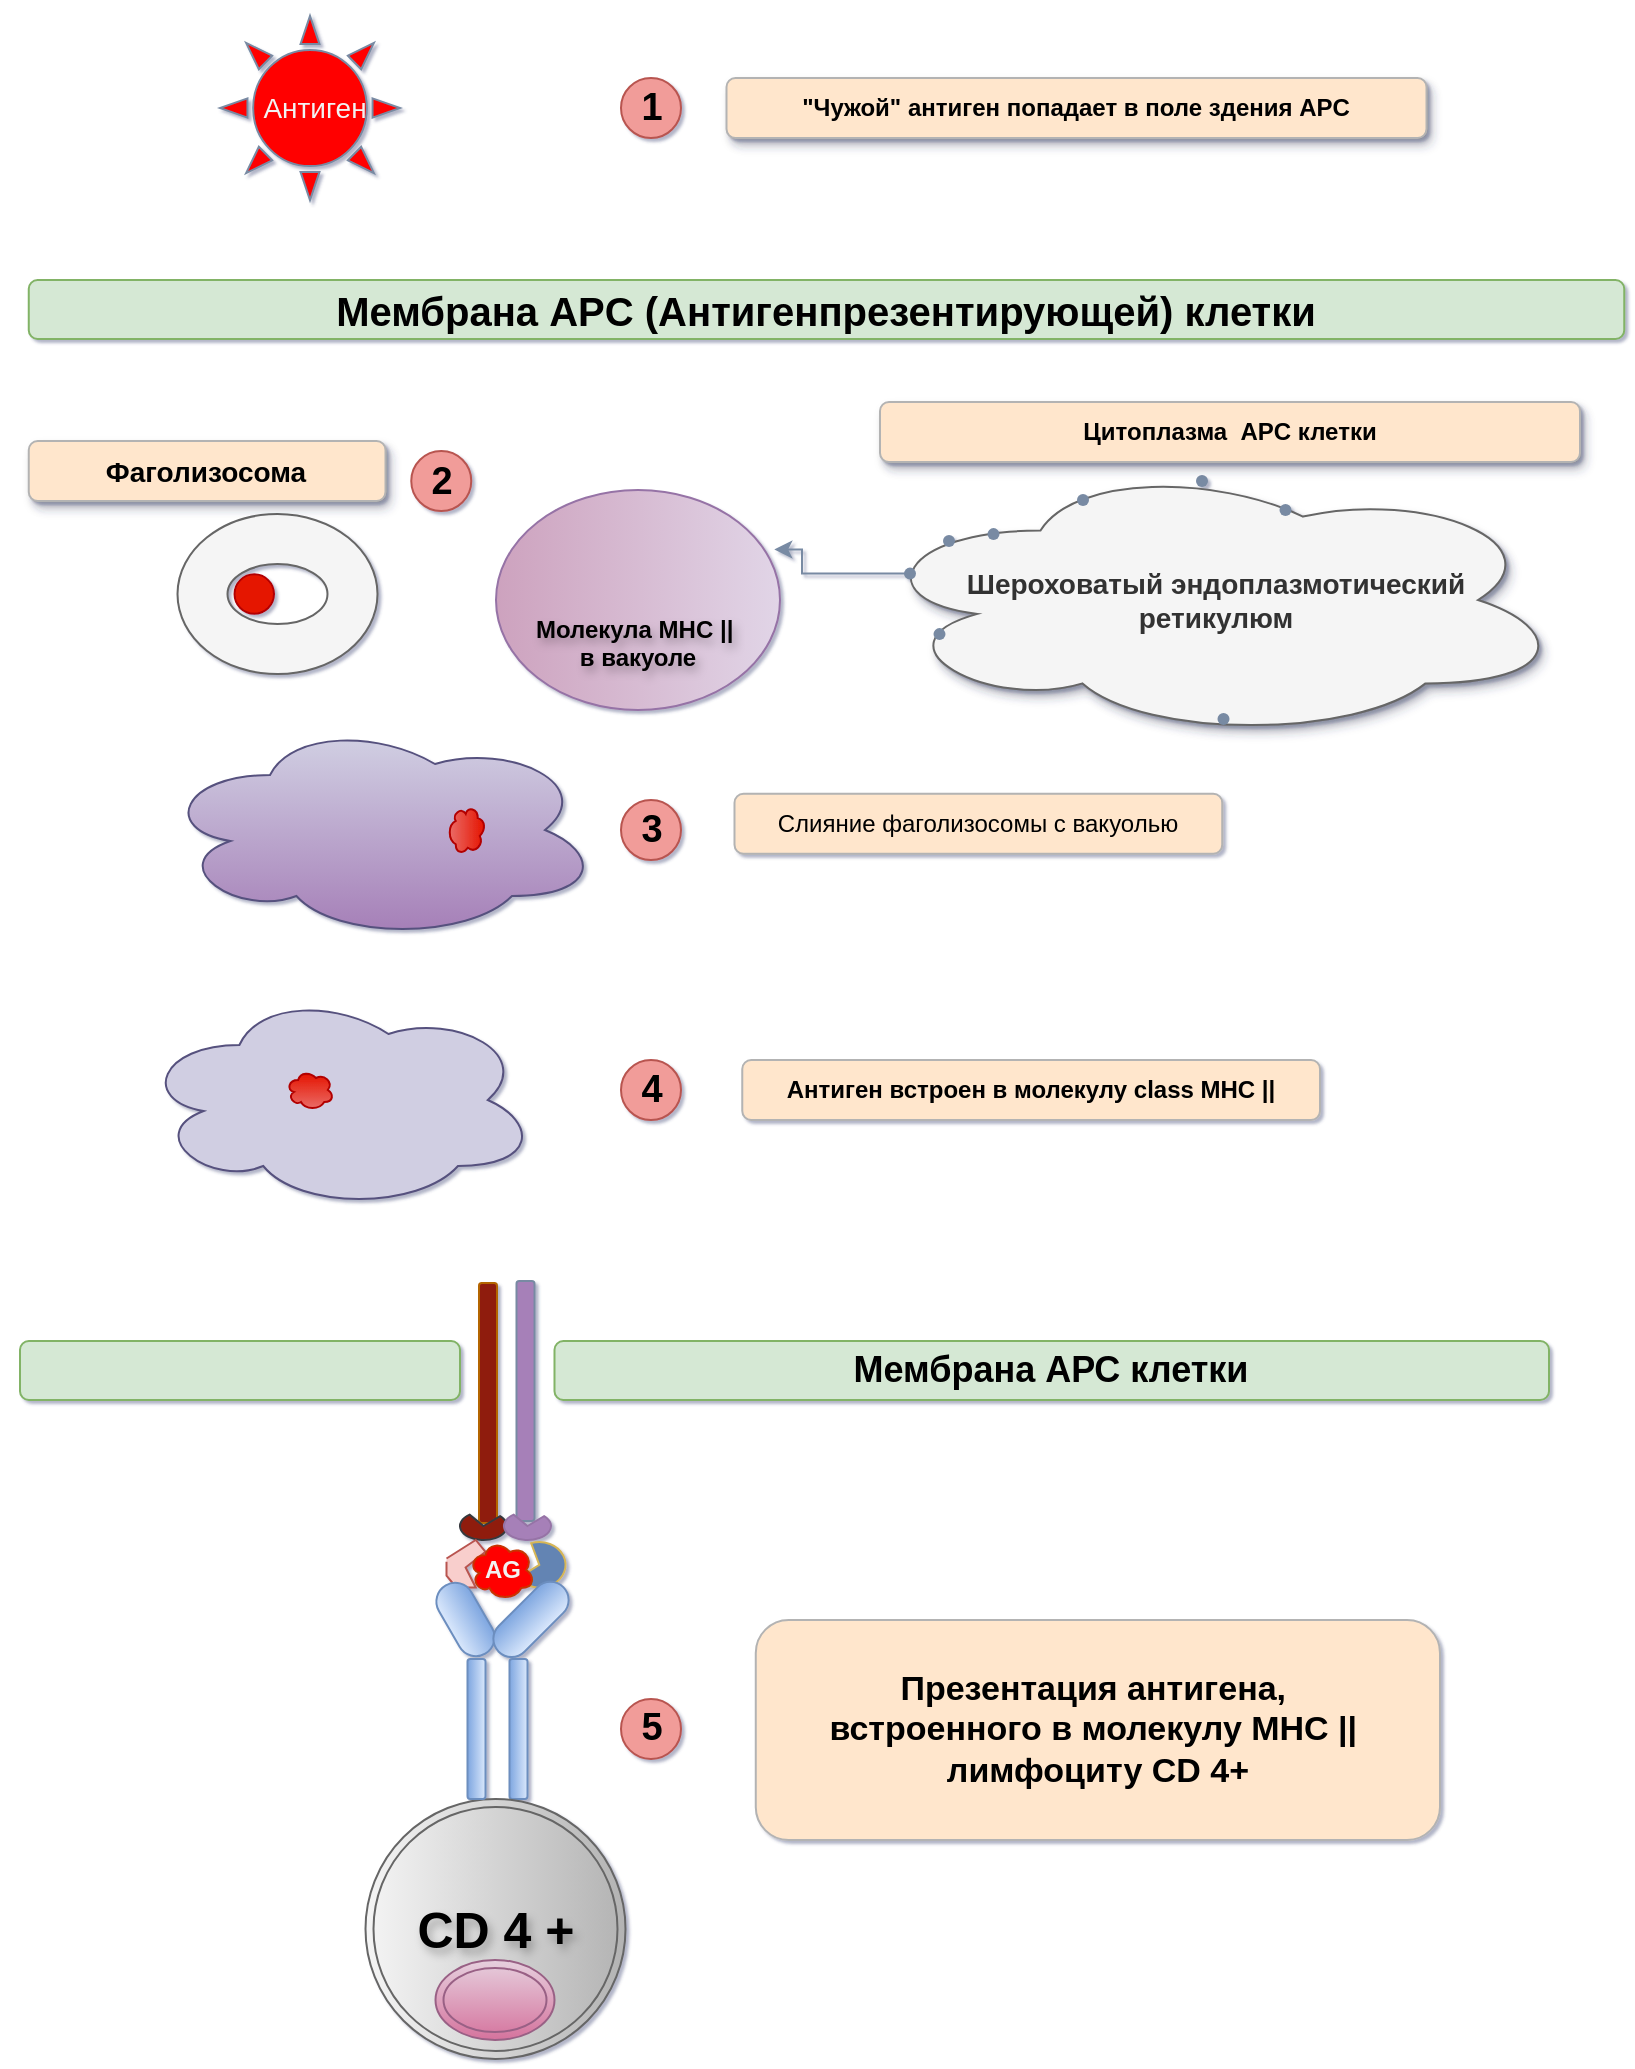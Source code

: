 <mxfile version="24.4.4" type="github">
  <diagram name="Page-1" id="I0w_Y1SDjQplal9jRkme">
    <mxGraphModel dx="1073" dy="586" grid="1" gridSize="10" guides="1" tooltips="1" connect="1" arrows="1" fold="1" page="1" pageScale="1" pageWidth="850" pageHeight="1100" background="none" math="0" shadow="1">
      <root>
        <mxCell id="0" />
        <mxCell id="1" parent="0" />
        <mxCell id="4T7Pvb7bkrj_Sx7_u97C-87" value="" style="shape=image;html=1;verticalAlign=top;verticalLabelPosition=bottom;labelBackgroundColor=none;imageAspect=0;aspect=fixed;image=https://cdn2.iconfinder.com/data/icons/css-vol-3/24/shape-zigzag-128.png;direction=north;fillColor=#B2C9AB;strokeColor=#788AA3;fontColor=#46495D;" parent="1" vertex="1">
          <mxGeometry as="geometry" />
        </mxCell>
        <mxCell id="4T7Pvb7bkrj_Sx7_u97C-538" value="&lt;font style=&quot;font-size: 14px;&quot;&gt;&lt;b&gt;Шероховатый эндоплазмотический&lt;/b&gt;&lt;/font&gt;&lt;div style=&quot;font-size: 14px;&quot;&gt;&lt;font style=&quot;font-size: 14px;&quot;&gt;&lt;b&gt;ретикулюм&lt;/b&gt;&lt;/font&gt;&lt;/div&gt;" style="ellipse;shape=cloud;whiteSpace=wrap;html=1;fillColor=#f5f5f5;strokeColor=#666666;textShadow=0;shadow=1;labelBackgroundColor=none;gradientDirection=east;fontColor=#333333;" parent="1" vertex="1">
          <mxGeometry x="432.75" y="230.5" width="350" height="139" as="geometry" />
        </mxCell>
        <mxCell id="4T7Pvb7bkrj_Sx7_u97C-541" value="" style="shape=waypoint;sketch=0;fillStyle=solid;size=6;pointerEvents=1;points=[];fillColor=none;resizable=0;rotatable=0;perimeter=centerPerimeter;snapToPoint=1;labelBackgroundColor=none;strokeColor=#788AA3;fontColor=#46495D;" parent="1" vertex="1">
          <mxGeometry x="464.5" y="260.5" width="20" height="20" as="geometry" />
        </mxCell>
        <mxCell id="4T7Pvb7bkrj_Sx7_u97C-542" value="" style="shape=waypoint;sketch=0;fillStyle=solid;size=6;pointerEvents=1;points=[];fillColor=none;resizable=0;rotatable=0;perimeter=centerPerimeter;snapToPoint=1;labelBackgroundColor=none;strokeColor=#788AA3;fontColor=#46495D;" parent="1" vertex="1">
          <mxGeometry x="459.75" y="307.06" width="20" height="20" as="geometry" />
        </mxCell>
        <mxCell id="4T7Pvb7bkrj_Sx7_u97C-544" value="" style="shape=waypoint;sketch=0;fillStyle=solid;size=6;pointerEvents=1;points=[];fillColor=none;resizable=0;rotatable=0;perimeter=centerPerimeter;snapToPoint=1;labelBackgroundColor=none;strokeColor=#788AA3;fontColor=#46495D;" parent="1" vertex="1">
          <mxGeometry x="486.75" y="257.06" width="20" height="20" as="geometry" />
        </mxCell>
        <mxCell id="4T7Pvb7bkrj_Sx7_u97C-1362" value="" style="edgeStyle=orthogonalEdgeStyle;rounded=0;orthogonalLoop=1;jettySize=auto;html=1;strokeColor=#788AA3;fontColor=#46495D;fillColor=#B2C9AB;entryX=0.27;entryY=0.02;entryDx=0;entryDy=0;entryPerimeter=0;" parent="1" source="4T7Pvb7bkrj_Sx7_u97C-545" target="4T7Pvb7bkrj_Sx7_u97C-1264" edge="1">
          <mxGeometry relative="1" as="geometry">
            <mxPoint x="400" y="340" as="targetPoint" />
            <Array as="points">
              <mxPoint x="401" y="287" />
              <mxPoint x="401" y="275" />
            </Array>
          </mxGeometry>
        </mxCell>
        <mxCell id="4T7Pvb7bkrj_Sx7_u97C-545" value="" style="shape=waypoint;sketch=0;fillStyle=solid;size=6;pointerEvents=1;points=[];fillColor=none;resizable=0;rotatable=0;perimeter=centerPerimeter;snapToPoint=1;labelBackgroundColor=none;strokeColor=#788AA3;fontColor=#46495D;" parent="1" vertex="1">
          <mxGeometry x="445" y="276.81" width="20" height="20" as="geometry" />
        </mxCell>
        <mxCell id="4T7Pvb7bkrj_Sx7_u97C-546" value="" style="shape=waypoint;sketch=0;fillStyle=solid;size=6;pointerEvents=1;points=[];fillColor=none;resizable=0;rotatable=0;perimeter=centerPerimeter;snapToPoint=1;labelBackgroundColor=none;strokeColor=#788AA3;fontColor=#46495D;" parent="1" vertex="1">
          <mxGeometry x="601.75" y="349.5" width="20" height="20" as="geometry" />
        </mxCell>
        <mxCell id="4T7Pvb7bkrj_Sx7_u97C-547" value="" style="shape=waypoint;sketch=0;fillStyle=solid;size=6;pointerEvents=1;points=[];fillColor=none;resizable=0;rotatable=0;perimeter=centerPerimeter;snapToPoint=1;labelBackgroundColor=none;strokeColor=#788AA3;fontColor=#46495D;" parent="1" vertex="1">
          <mxGeometry x="531.5" y="240" width="20" height="20" as="geometry" />
        </mxCell>
        <mxCell id="4T7Pvb7bkrj_Sx7_u97C-548" value="" style="shape=waypoint;sketch=0;fillStyle=solid;size=6;pointerEvents=1;points=[];fillColor=none;resizable=0;rotatable=0;perimeter=centerPerimeter;snapToPoint=1;labelBackgroundColor=none;strokeColor=#788AA3;fontColor=#46495D;" parent="1" vertex="1">
          <mxGeometry x="591" y="230.5" width="20" height="20" as="geometry" />
        </mxCell>
        <mxCell id="4T7Pvb7bkrj_Sx7_u97C-549" value="" style="shape=waypoint;sketch=0;fillStyle=solid;size=6;pointerEvents=1;points=[];fillColor=none;resizable=0;rotatable=0;perimeter=centerPerimeter;snapToPoint=1;labelBackgroundColor=none;strokeColor=#788AA3;fontColor=#46495D;" parent="1" vertex="1">
          <mxGeometry x="632.75" y="245" width="20" height="20" as="geometry" />
        </mxCell>
        <mxCell id="4T7Pvb7bkrj_Sx7_u97C-783" style="edgeStyle=none;rounded=0;orthogonalLoop=1;jettySize=auto;html=1;exitX=0;exitY=0.5;exitDx=0;exitDy=0;labelBackgroundColor=none;strokeColor=#788AA3;fontColor=default;" parent="1" edge="1">
          <mxGeometry relative="1" as="geometry">
            <mxPoint x="244.75" y="698.5" as="sourcePoint" />
            <mxPoint x="244.75" y="698.5" as="targetPoint" />
          </mxGeometry>
        </mxCell>
        <mxCell id="4T7Pvb7bkrj_Sx7_u97C-841" style="edgeStyle=none;rounded=0;orthogonalLoop=1;jettySize=auto;html=1;exitX=0;exitY=0.5;exitDx=0;exitDy=0;labelBackgroundColor=none;strokeColor=#788AA3;fontColor=default;" parent="1" edge="1">
          <mxGeometry relative="1" as="geometry">
            <mxPoint x="238.75" y="706" as="sourcePoint" />
            <mxPoint x="238.75" y="706" as="targetPoint" />
          </mxGeometry>
        </mxCell>
        <mxCell id="4T7Pvb7bkrj_Sx7_u97C-890" style="edgeStyle=none;rounded=0;orthogonalLoop=1;jettySize=auto;html=1;exitX=0;exitY=0.5;exitDx=0;exitDy=0;labelBackgroundColor=none;strokeColor=#788AA3;fontColor=default;" parent="1" edge="1">
          <mxGeometry relative="1" as="geometry">
            <mxPoint x="248.75" y="716" as="sourcePoint" />
            <mxPoint x="248.75" y="716" as="targetPoint" />
          </mxGeometry>
        </mxCell>
        <mxCell id="4T7Pvb7bkrj_Sx7_u97C-1222" value="" style="rounded=1;whiteSpace=wrap;html=1;direction=south;fillColor=#A680B8;strokeColor=#788AA3;labelBackgroundColor=none;fontColor=#46495D;" parent="1" vertex="1">
          <mxGeometry x="258.25" y="640.5" width="9" height="120" as="geometry" />
        </mxCell>
        <mxCell id="4T7Pvb7bkrj_Sx7_u97C-1223" value="" style="rounded=1;whiteSpace=wrap;html=1;direction=south;fillColor=#8F1E11;strokeColor=#b46504;labelBackgroundColor=none;" parent="1" vertex="1">
          <mxGeometry x="239.5" y="641.5" width="9" height="120" as="geometry" />
        </mxCell>
        <mxCell id="4T7Pvb7bkrj_Sx7_u97C-1228" value="" style="verticalLabelPosition=bottom;verticalAlign=top;html=1;shape=mxgraph.basic.pie;startAngle=0.125;endAngle=0.9;direction=east;fillColor=#8F1E11;strokeColor=#36393d;labelBackgroundColor=none;" parent="1" vertex="1">
          <mxGeometry x="230" y="756.01" width="23.5" height="13.99" as="geometry" />
        </mxCell>
        <mxCell id="4T7Pvb7bkrj_Sx7_u97C-1233" value="" style="verticalLabelPosition=bottom;verticalAlign=top;html=1;shape=mxgraph.basic.pie;startAngle=0.125;endAngle=0.9;direction=east;fillColor=#A680B8;strokeColor=#9673a6;labelBackgroundColor=none;" parent="1" vertex="1">
          <mxGeometry x="252" y="756" width="23.5" height="13.99" as="geometry" />
        </mxCell>
        <mxCell id="4T7Pvb7bkrj_Sx7_u97C-1235" value="" style="verticalLabelPosition=bottom;verticalAlign=top;html=1;shape=mxgraph.basic.polygon;polyCoords=[[0,0.39],[0.75,0],[1,0.25],[0.49,0.58],[0.75,1],[0.25,1],[0,0.75],[0,0.46]];polyline=1;fillColor=#f8cecc;direction=east;strokeColor=#b85450;labelBackgroundColor=none;" parent="1" vertex="1">
          <mxGeometry x="223.25" y="769.99" width="19.5" height="23.75" as="geometry" />
        </mxCell>
        <mxCell id="4T7Pvb7bkrj_Sx7_u97C-1236" value="" style="verticalLabelPosition=bottom;verticalAlign=top;html=1;shape=mxgraph.basic.pie;startAngle=0.2;endAngle=0.9;direction=north;fillColor=#6484B3;strokeColor=#d6b656;labelBackgroundColor=none;" parent="1" vertex="1">
          <mxGeometry x="256.495" y="770.995" width="26.26" height="22.75" as="geometry" />
        </mxCell>
        <mxCell id="4T7Pvb7bkrj_Sx7_u97C-1237" value="&lt;b&gt;&lt;font color=&quot;#f2f2f2&quot;&gt;AG&lt;/font&gt;&lt;/b&gt;" style="ellipse;shape=cloud;whiteSpace=wrap;html=1;fillColor=#FF0000;fontColor=#000000;strokeColor=#C73500;labelBackgroundColor=none;" parent="1" vertex="1">
          <mxGeometry x="234.5" y="770" width="32.75" height="30" as="geometry" />
        </mxCell>
        <mxCell id="4T7Pvb7bkrj_Sx7_u97C-1239" value="" style="rounded=1;whiteSpace=wrap;html=1;direction=south;rotation=-30;arcSize=50;fillColor=#dae8fc;strokeColor=#6c8ebf;labelBackgroundColor=none;gradientColor=#7ea6e0;gradientDirection=north;" parent="1" vertex="1">
          <mxGeometry x="223.37" y="790" width="18.77" height="39.44" as="geometry" />
        </mxCell>
        <mxCell id="4T7Pvb7bkrj_Sx7_u97C-1240" value="" style="rounded=1;whiteSpace=wrap;html=1;direction=west;rotation=-45;arcSize=50;fillColor=#dae8fc;strokeColor=#6c8ebf;labelBackgroundColor=none;gradientColor=#7ea6e0;" parent="1" vertex="1">
          <mxGeometry x="242.66" y="800.62" width="45.68" height="18.2" as="geometry" />
        </mxCell>
        <mxCell id="4T7Pvb7bkrj_Sx7_u97C-1247" value="" style="rounded=1;whiteSpace=wrap;html=1;direction=south;fillColor=#dae8fc;strokeColor=#6c8ebf;labelBackgroundColor=none;gradientColor=#7ea6e0;" parent="1" vertex="1">
          <mxGeometry x="254.75" y="829.44" width="9" height="70" as="geometry" />
        </mxCell>
        <mxCell id="4T7Pvb7bkrj_Sx7_u97C-1251" value="" style="ellipse;shape=cloud;whiteSpace=wrap;html=1;fillColor=#d0cee2;strokeColor=#56517e;labelBackgroundColor=none;gradientColor=#A680B8;" parent="1" vertex="1">
          <mxGeometry x="80" y="360" width="220" height="110" as="geometry" />
        </mxCell>
        <mxCell id="4T7Pvb7bkrj_Sx7_u97C-1252" value="" style="shape=image;html=1;verticalAlign=top;verticalLabelPosition=bottom;labelBackgroundColor=none;imageAspect=0;aspect=fixed;image=https://cdn2.iconfinder.com/data/icons/social-media-2198/64/y_social_media_network-128.png;direction=west;fillColor=#B2C9AB;strokeColor=#788AA3;fontColor=#46495D;" parent="1" vertex="1">
          <mxGeometry x="120" y="350" width="120" height="120" as="geometry" />
        </mxCell>
        <mxCell id="4T7Pvb7bkrj_Sx7_u97C-1264" value="&lt;br&gt;&lt;div&gt;&lt;b&gt;&lt;br&gt;&lt;/b&gt;&lt;/div&gt;&lt;div&gt;&lt;b&gt;&lt;br&gt;&lt;/b&gt;&lt;/div&gt;&lt;div&gt;&lt;b&gt;Молекула MHC ||&amp;nbsp;&lt;/b&gt;&lt;div&gt;&lt;b&gt;в вакуоле&lt;/b&gt;&lt;/div&gt;&lt;/div&gt;" style="ellipse;whiteSpace=wrap;html=1;direction=south;fillColor=#e1d5e7;strokeColor=#9673a6;labelBackgroundColor=none;gradientColor=#CDA2BE;textShadow=1;" parent="1" vertex="1">
          <mxGeometry x="248" y="245" width="142" height="110" as="geometry" />
        </mxCell>
        <mxCell id="4T7Pvb7bkrj_Sx7_u97C-1266" value="" style="ellipse;shape=cloud;whiteSpace=wrap;html=1;fillColor=#d0cee2;strokeColor=#56517e;labelBackgroundColor=none;" parent="1" vertex="1">
          <mxGeometry x="70" y="495" width="198.75" height="110" as="geometry" />
        </mxCell>
        <mxCell id="4T7Pvb7bkrj_Sx7_u97C-1270" value="&lt;b&gt;&lt;font style=&quot;font-size: 25px;&quot;&gt;CD 4 +&lt;/font&gt;&lt;/b&gt;" style="ellipse;shape=doubleEllipse;whiteSpace=wrap;html=1;aspect=fixed;fillColor=#f5f5f5;strokeColor=#666666;gradientDirection=east;labelBackgroundColor=none;gradientColor=#b3b3b3;textShadow=1;" parent="1" vertex="1">
          <mxGeometry x="182.75" y="899.44" width="130" height="130" as="geometry" />
        </mxCell>
        <mxCell id="4T7Pvb7bkrj_Sx7_u97C-1271" value="" style="ellipse;shape=doubleEllipse;whiteSpace=wrap;html=1;fillColor=#e6d0de;strokeColor=#996185;labelBackgroundColor=none;gradientColor=#d5739d;" parent="1" vertex="1">
          <mxGeometry x="217.75" y="980" width="59.5" height="40" as="geometry" />
        </mxCell>
        <mxCell id="4T7Pvb7bkrj_Sx7_u97C-1273" value="" style="verticalLabelPosition=bottom;verticalAlign=top;html=1;shape=mxgraph.basic.donut;dx=25;fillColor=#f5f5f5;strokeColor=#666666;labelBackgroundColor=none;gradientColor=none;" parent="1" vertex="1">
          <mxGeometry x="88.75" y="257.06" width="100" height="80" as="geometry" />
        </mxCell>
        <mxCell id="4T7Pvb7bkrj_Sx7_u97C-1281" value="" style="ellipse;whiteSpace=wrap;html=1;aspect=fixed;fillColor=#e51400;fontColor=#ffffff;strokeColor=#B20000;labelBackgroundColor=none;" parent="1" vertex="1">
          <mxGeometry x="117.25" y="287.18" width="19.75" height="19.75" as="geometry" />
        </mxCell>
        <mxCell id="4T7Pvb7bkrj_Sx7_u97C-1283" value="" style="ellipse;shape=cloud;whiteSpace=wrap;html=1;fillColor=#e51400;strokeColor=#B20000;direction=south;labelBackgroundColor=none;fontColor=#ffffff;gradientColor=#EA6B66;" parent="1" vertex="1">
          <mxGeometry x="223.875" y="403.125" width="20" height="23.75" as="geometry" />
        </mxCell>
        <mxCell id="4T7Pvb7bkrj_Sx7_u97C-1284" value="" style="ellipse;shape=cloud;whiteSpace=wrap;html=1;fillColor=#e51400;strokeColor=#B20000;labelBackgroundColor=none;fontColor=#ffffff;gradientColor=#EA6B66;" parent="1" vertex="1">
          <mxGeometry x="143.13" y="535" width="23.75" height="20" as="geometry" />
        </mxCell>
        <mxCell id="4T7Pvb7bkrj_Sx7_u97C-1301" value="&lt;b&gt;&quot;Чужой&quot; антиген попадает в поле здения APC&lt;/b&gt;" style="rounded=1;whiteSpace=wrap;html=1;labelBackgroundColor=none;fillColor=#ffe6cc;strokeColor=#B3B3B3;glass=0;shadow=1;" parent="1" vertex="1">
          <mxGeometry x="363.25" y="39" width="350" height="30" as="geometry" />
        </mxCell>
        <mxCell id="4T7Pvb7bkrj_Sx7_u97C-1302" value="&lt;font style=&quot;font-size: 19px;&quot;&gt;&lt;b&gt;1&lt;/b&gt;&lt;/font&gt;" style="ellipse;whiteSpace=wrap;html=1;aspect=fixed;labelBackgroundColor=none;fillColor=#F19C99;strokeColor=#b85450;" parent="1" vertex="1">
          <mxGeometry x="310.5" y="39" width="30" height="30" as="geometry" />
        </mxCell>
        <mxCell id="4T7Pvb7bkrj_Sx7_u97C-1303" value="&lt;span style=&quot;font-size: 19px;&quot;&gt;&lt;b&gt;2&lt;/b&gt;&lt;/span&gt;" style="ellipse;whiteSpace=wrap;html=1;aspect=fixed;labelBackgroundColor=none;fillColor=#F19C99;strokeColor=#b85450;" parent="1" vertex="1">
          <mxGeometry x="205.63" y="225.5" width="30" height="30" as="geometry" />
        </mxCell>
        <mxCell id="4T7Pvb7bkrj_Sx7_u97C-1306" value="&lt;span style=&quot;font-size: 19px;&quot;&gt;&lt;b&gt;3&lt;/b&gt;&lt;/span&gt;" style="ellipse;whiteSpace=wrap;html=1;aspect=fixed;labelBackgroundColor=none;fillColor=#F19C99;strokeColor=#b85450;" parent="1" vertex="1">
          <mxGeometry x="310.5" y="400" width="30" height="30" as="geometry" />
        </mxCell>
        <mxCell id="4T7Pvb7bkrj_Sx7_u97C-1307" value="&lt;span style=&quot;font-size: 19px;&quot;&gt;&lt;b&gt;4&lt;/b&gt;&lt;/span&gt;" style="ellipse;whiteSpace=wrap;html=1;aspect=fixed;labelBackgroundColor=none;fillColor=#F19C99;strokeColor=#b85450;" parent="1" vertex="1">
          <mxGeometry x="310.5" y="530" width="30" height="30" as="geometry" />
        </mxCell>
        <mxCell id="4T7Pvb7bkrj_Sx7_u97C-1308" value="&lt;span style=&quot;font-size: 19px;&quot;&gt;&lt;b&gt;5&lt;/b&gt;&lt;/span&gt;" style="ellipse;whiteSpace=wrap;html=1;aspect=fixed;labelBackgroundColor=none;fillColor=#F19C99;strokeColor=#b85450;" parent="1" vertex="1">
          <mxGeometry x="310.5" y="849.44" width="30" height="30" as="geometry" />
        </mxCell>
        <mxCell id="4T7Pvb7bkrj_Sx7_u97C-1312" value="&lt;b&gt;Цитоплазма&amp;nbsp; APC клетки&lt;/b&gt;" style="rounded=1;whiteSpace=wrap;html=1;labelBackgroundColor=none;fillColor=#ffe6cc;strokeColor=#B3B3B3;glass=0;shadow=1;" parent="1" vertex="1">
          <mxGeometry x="440" y="201" width="350" height="30" as="geometry" />
        </mxCell>
        <mxCell id="4T7Pvb7bkrj_Sx7_u97C-1315" value="" style="verticalLabelPosition=bottom;verticalAlign=top;html=1;shape=mxgraph.basic.sun;strokeColor=#788AA3;fontColor=#46495D;fillColor=#FF0000;" parent="1" vertex="1">
          <mxGeometry x="110" y="8" width="90" height="92" as="geometry" />
        </mxCell>
        <mxCell id="4T7Pvb7bkrj_Sx7_u97C-1316" value="Антиген" style="text;html=1;align=center;verticalAlign=middle;resizable=0;points=[];autosize=1;fontSize=14;fontColor=#F2F2F2;" parent="1" vertex="1">
          <mxGeometry x="117.25" y="39" width="80" height="30" as="geometry" />
        </mxCell>
        <mxCell id="4T7Pvb7bkrj_Sx7_u97C-1322" value="" style="shape=partialRectangle;whiteSpace=wrap;html=1;top=0;left=0;fillColor=none;strokeColor=#788AA3;fontColor=#46495D;" parent="1" vertex="1">
          <mxGeometry x="430" y="530" width="50" as="geometry" />
        </mxCell>
        <mxCell id="4T7Pvb7bkrj_Sx7_u97C-1347" value="" style="shape=image;html=1;verticalAlign=top;verticalLabelPosition=bottom;labelBackgroundColor=#ffffff;imageAspect=0;aspect=fixed;image=https://cdn2.iconfinder.com/data/icons/social-media-2198/64/y_social_media_network-128.png;strokeColor=#788AA3;fontColor=#46495D;fillColor=#B2C9AB;" parent="1" vertex="1">
          <mxGeometry x="275.5" y="232.25" width="87.75" height="87.75" as="geometry" />
        </mxCell>
        <mxCell id="4T7Pvb7bkrj_Sx7_u97C-1354" value="" style="rounded=1;whiteSpace=wrap;html=1;direction=south;fillColor=#dae8fc;strokeColor=#6c8ebf;labelBackgroundColor=none;gradientColor=#7ea6e0;" parent="1" vertex="1">
          <mxGeometry x="233.75" y="829.44" width="9" height="70" as="geometry" />
        </mxCell>
        <mxCell id="4T7Pvb7bkrj_Sx7_u97C-1357" value="&lt;b&gt;&lt;font style=&quot;font-size: 14px;&quot;&gt;Фаголизосома&lt;/font&gt;&lt;/b&gt;" style="rounded=1;whiteSpace=wrap;html=1;labelBackgroundColor=none;fillColor=#ffe6cc;strokeColor=#B3B3B3;glass=0;shadow=1;textShadow=0;labelBorderColor=none;spacing=4;" parent="1" vertex="1">
          <mxGeometry x="14.38" y="220.5" width="178.37" height="30" as="geometry" />
        </mxCell>
        <mxCell id="4T7Pvb7bkrj_Sx7_u97C-1363" value="Слияние фаголизосомы с вакуолью" style="rounded=1;whiteSpace=wrap;labelBackgroundColor=none;fillColor=#ffe6cc;strokeColor=#B3B3B3;glass=0;shadow=0;html=1;" parent="1" vertex="1">
          <mxGeometry x="367.25" y="396.88" width="243.87" height="30" as="geometry" />
        </mxCell>
        <mxCell id="4T7Pvb7bkrj_Sx7_u97C-1364" value="&lt;b&gt;Антиген встроен в молекулу class МНС ||&lt;/b&gt;" style="rounded=1;whiteSpace=wrap;html=1;labelBackgroundColor=none;fillColor=#ffe6cc;strokeColor=#B3B3B3;glass=0;shadow=0;" parent="1" vertex="1">
          <mxGeometry x="371.13" y="530" width="288.87" height="30" as="geometry" />
        </mxCell>
        <mxCell id="4T7Pvb7bkrj_Sx7_u97C-1365" value="&lt;b style=&quot;font-size: 17px;&quot;&gt;&lt;font style=&quot;font-size: 17px;&quot;&gt;Презентация антигена,&amp;nbsp;&lt;/font&gt;&lt;/b&gt;&lt;div&gt;&lt;b style=&quot;font-size: 17px;&quot;&gt;&lt;font style=&quot;font-size: 17px;&quot;&gt;встроенного&amp;nbsp;&lt;/font&gt;&lt;/b&gt;&lt;b style=&quot;background-color: initial; font-size: 17px;&quot;&gt;в молекулу MHC ||&amp;nbsp;&lt;/b&gt;&lt;div&gt;&lt;b style=&quot;font-size: 17px; background-color: initial;&quot;&gt;лимфоциту CD 4+&lt;/b&gt;&lt;/div&gt;&lt;/div&gt;" style="rounded=1;whiteSpace=wrap;html=1;labelBackgroundColor=none;fillColor=#ffe6cc;strokeColor=#B3B3B3;glass=0;shadow=0;" parent="1" vertex="1">
          <mxGeometry x="377.88" y="810" width="342.12" height="110" as="geometry" />
        </mxCell>
        <mxCell id="P_Lqx297jGzq0s_Li1Y6-4" value="" style="rounded=1;whiteSpace=wrap;html=1;fillColor=#d5e8d4;strokeColor=#82b366;" parent="1" vertex="1">
          <mxGeometry x="10" y="670.5" width="220" height="29.5" as="geometry" />
        </mxCell>
        <mxCell id="P_Lqx297jGzq0s_Li1Y6-5" value="&lt;b&gt;&lt;font style=&quot;font-size: 18px;&quot;&gt;Мембрана АРС клетки&lt;/font&gt;&lt;/b&gt;" style="rounded=1;whiteSpace=wrap;html=1;fillColor=#d5e8d4;strokeColor=#82b366;" parent="1" vertex="1">
          <mxGeometry x="277.25" y="670.5" width="497.25" height="29.5" as="geometry" />
        </mxCell>
        <mxCell id="P_Lqx297jGzq0s_Li1Y6-7" value="&lt;b&gt;&lt;font style=&quot;font-size: 20px;&quot;&gt;Мембрана APC (Антигенпрезентирующей) клетки&lt;/font&gt;&lt;/b&gt;" style="rounded=1;whiteSpace=wrap;html=1;fillColor=#d5e8d4;strokeColor=#82b366;" parent="1" vertex="1">
          <mxGeometry x="14.38" y="140" width="797.75" height="29.5" as="geometry" />
        </mxCell>
        <mxCell id="P_Lqx297jGzq0s_Li1Y6-8" value="" style="shape=image;html=1;verticalAlign=top;verticalLabelPosition=bottom;labelBackgroundColor=none;imageAspect=0;aspect=fixed;image=https://cdn2.iconfinder.com/data/icons/social-media-2198/64/y_social_media_network-128.png;direction=south;fillColor=#B2C9AB;strokeColor=#788AA3;fontColor=#46495D;" parent="1" vertex="1">
          <mxGeometry x="85.63" y="490" width="114.37" height="114.37" as="geometry" />
        </mxCell>
      </root>
    </mxGraphModel>
  </diagram>
</mxfile>
